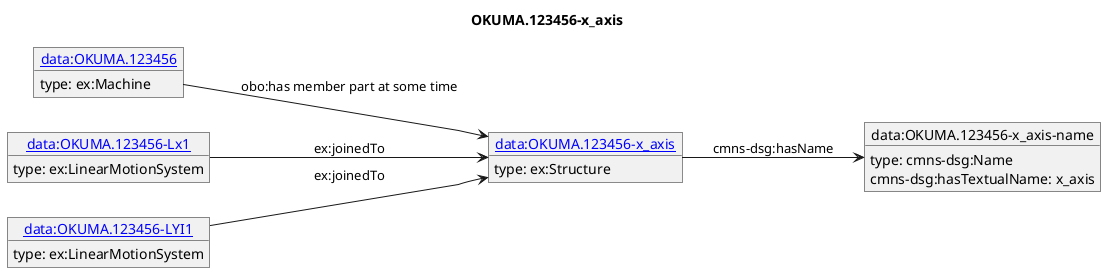 @startuml
skinparam linetype polyline
left to right direction
title OKUMA.123456-x_axis
object "[[./OKUMA.123456-x_axis.html data:OKUMA.123456-x_axis]]" as o1 {
 type: ex:Structure 
}
object "data:OKUMA.123456-x_axis-name" as o2 {
 type: cmns-dsg:Name 
}
object "[[./OKUMA.123456.html data:OKUMA.123456]]" as o3 {
 type: ex:Machine 
}
object "[[./OKUMA.123456-Lx1.html data:OKUMA.123456-Lx1]]" as o4 {
 type: ex:LinearMotionSystem 
}
object "[[./OKUMA.123456-LYI1.html data:OKUMA.123456-LYI1]]" as o5 {
 type: ex:LinearMotionSystem 
}
o1 --> o2 : cmns-dsg:hasName
o2 : cmns-dsg:hasTextualName: x_axis
o3 --> o1 : obo:has member part at some time
o4 --> o1 : ex:joinedTo
o5 --> o1 : ex:joinedTo
@enduml
